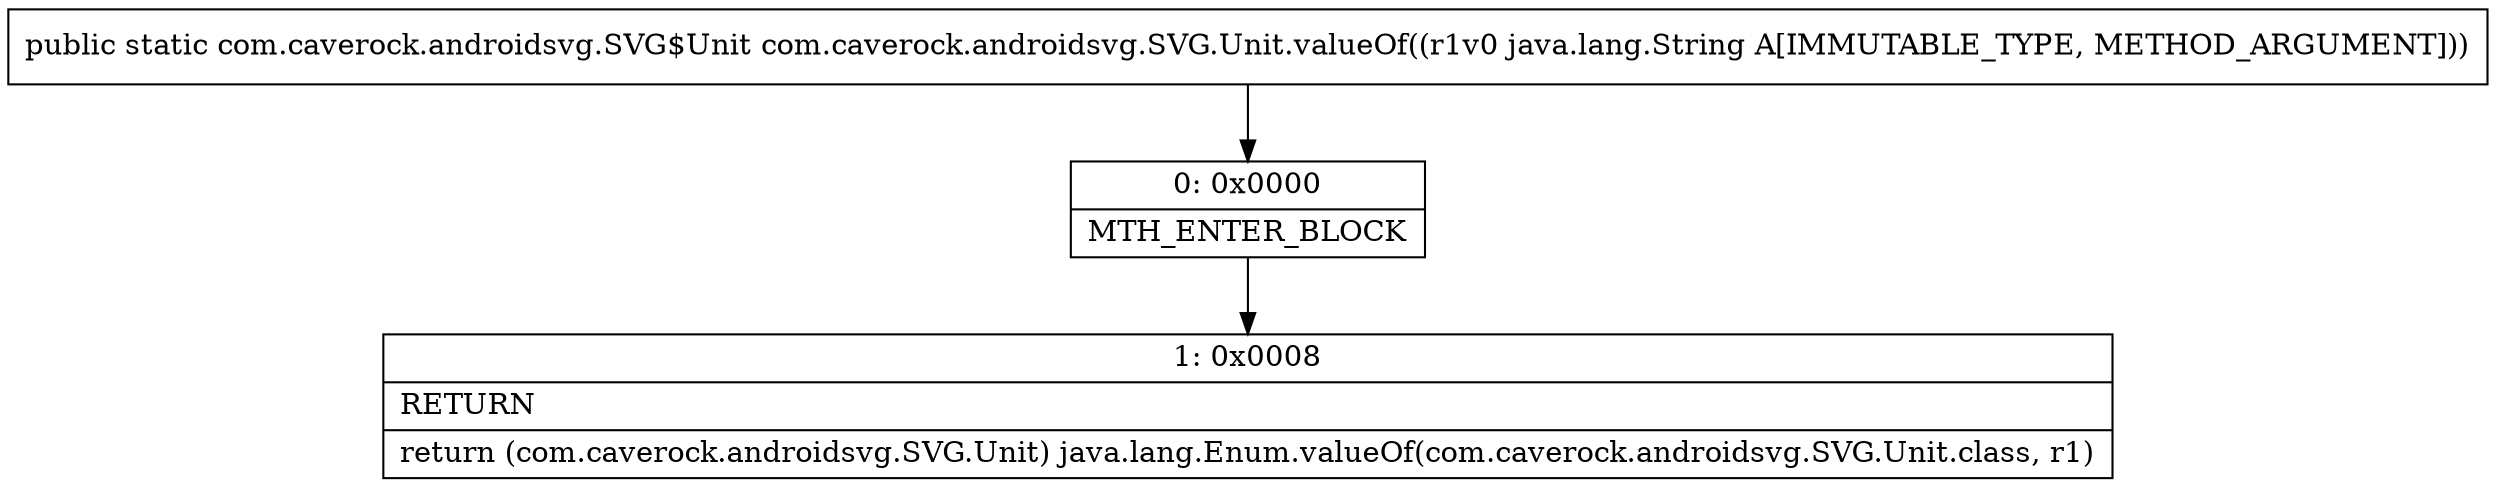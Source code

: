 digraph "CFG forcom.caverock.androidsvg.SVG.Unit.valueOf(Ljava\/lang\/String;)Lcom\/caverock\/androidsvg\/SVG$Unit;" {
Node_0 [shape=record,label="{0\:\ 0x0000|MTH_ENTER_BLOCK\l}"];
Node_1 [shape=record,label="{1\:\ 0x0008|RETURN\l|return (com.caverock.androidsvg.SVG.Unit) java.lang.Enum.valueOf(com.caverock.androidsvg.SVG.Unit.class, r1)\l}"];
MethodNode[shape=record,label="{public static com.caverock.androidsvg.SVG$Unit com.caverock.androidsvg.SVG.Unit.valueOf((r1v0 java.lang.String A[IMMUTABLE_TYPE, METHOD_ARGUMENT])) }"];
MethodNode -> Node_0;
Node_0 -> Node_1;
}

